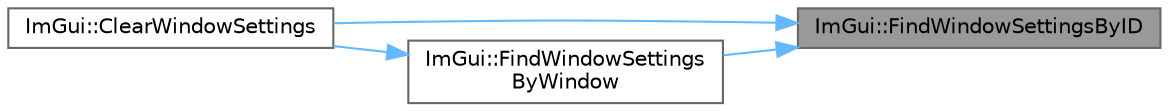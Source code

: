 digraph "ImGui::FindWindowSettingsByID"
{
 // LATEX_PDF_SIZE
  bgcolor="transparent";
  edge [fontname=Helvetica,fontsize=10,labelfontname=Helvetica,labelfontsize=10];
  node [fontname=Helvetica,fontsize=10,shape=box,height=0.2,width=0.4];
  rankdir="RL";
  Node1 [id="Node000001",label="ImGui::FindWindowSettingsByID",height=0.2,width=0.4,color="gray40", fillcolor="grey60", style="filled", fontcolor="black",tooltip=" "];
  Node1 -> Node2 [id="edge1_Node000001_Node000002",dir="back",color="steelblue1",style="solid",tooltip=" "];
  Node2 [id="Node000002",label="ImGui::ClearWindowSettings",height=0.2,width=0.4,color="grey40", fillcolor="white", style="filled",URL="$namespace_im_gui.html#ac5eec1531ae03a6dc4a90514e1c1afd6",tooltip=" "];
  Node1 -> Node3 [id="edge2_Node000001_Node000003",dir="back",color="steelblue1",style="solid",tooltip=" "];
  Node3 [id="Node000003",label="ImGui::FindWindowSettings\lByWindow",height=0.2,width=0.4,color="grey40", fillcolor="white", style="filled",URL="$namespace_im_gui.html#aa3791d9fe372fb96ae9672c88070385a",tooltip=" "];
  Node3 -> Node2 [id="edge3_Node000003_Node000002",dir="back",color="steelblue1",style="solid",tooltip=" "];
}
